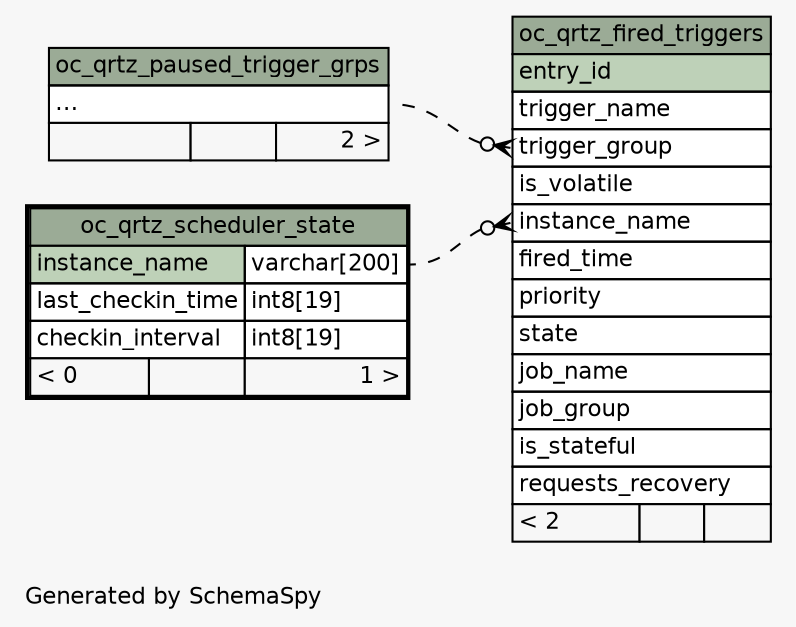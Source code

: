 // dot 2.28.0 on Windows Vista 6.0
// SchemaSpy rev 590
digraph "impliedTwoDegreesRelationshipsDiagram" {
  graph [
    rankdir="RL"
    bgcolor="#f7f7f7"
    label="\nGenerated by SchemaSpy"
    labeljust="l"
    nodesep="0.18"
    ranksep="0.46"
    fontname="Helvetica"
    fontsize="11"
  ];
  node [
    fontname="Helvetica"
    fontsize="11"
    shape="plaintext"
  ];
  edge [
    arrowsize="0.8"
  ];
  "oc_qrtz_fired_triggers":"instance_name":w -> "oc_qrtz_scheduler_state":"instance_name.type":e [arrowhead=none dir=back arrowtail=crowodot style=dashed];
  "oc_qrtz_fired_triggers":"trigger_group":w -> "oc_qrtz_paused_trigger_grps":"elipses":e [arrowhead=none dir=back arrowtail=crowodot style=dashed];
  "oc_qrtz_fired_triggers" [
    label=<
    <TABLE BORDER="0" CELLBORDER="1" CELLSPACING="0" BGCOLOR="#ffffff">
      <TR><TD COLSPAN="3" BGCOLOR="#9bab96" ALIGN="CENTER">oc_qrtz_fired_triggers</TD></TR>
      <TR><TD PORT="entry_id" COLSPAN="3" BGCOLOR="#bed1b8" ALIGN="LEFT">entry_id</TD></TR>
      <TR><TD PORT="trigger_name" COLSPAN="3" ALIGN="LEFT">trigger_name</TD></TR>
      <TR><TD PORT="trigger_group" COLSPAN="3" ALIGN="LEFT">trigger_group</TD></TR>
      <TR><TD PORT="is_volatile" COLSPAN="3" ALIGN="LEFT">is_volatile</TD></TR>
      <TR><TD PORT="instance_name" COLSPAN="3" ALIGN="LEFT">instance_name</TD></TR>
      <TR><TD PORT="fired_time" COLSPAN="3" ALIGN="LEFT">fired_time</TD></TR>
      <TR><TD PORT="priority" COLSPAN="3" ALIGN="LEFT">priority</TD></TR>
      <TR><TD PORT="state" COLSPAN="3" ALIGN="LEFT">state</TD></TR>
      <TR><TD PORT="job_name" COLSPAN="3" ALIGN="LEFT">job_name</TD></TR>
      <TR><TD PORT="job_group" COLSPAN="3" ALIGN="LEFT">job_group</TD></TR>
      <TR><TD PORT="is_stateful" COLSPAN="3" ALIGN="LEFT">is_stateful</TD></TR>
      <TR><TD PORT="requests_recovery" COLSPAN="3" ALIGN="LEFT">requests_recovery</TD></TR>
      <TR><TD ALIGN="LEFT" BGCOLOR="#f7f7f7">&lt; 2</TD><TD ALIGN="RIGHT" BGCOLOR="#f7f7f7">  </TD><TD ALIGN="RIGHT" BGCOLOR="#f7f7f7">  </TD></TR>
    </TABLE>>
    URL="oc_qrtz_fired_triggers.html"
    tooltip="oc_qrtz_fired_triggers"
  ];
  "oc_qrtz_paused_trigger_grps" [
    label=<
    <TABLE BORDER="0" CELLBORDER="1" CELLSPACING="0" BGCOLOR="#ffffff">
      <TR><TD COLSPAN="3" BGCOLOR="#9bab96" ALIGN="CENTER">oc_qrtz_paused_trigger_grps</TD></TR>
      <TR><TD PORT="elipses" COLSPAN="3" ALIGN="LEFT">...</TD></TR>
      <TR><TD ALIGN="LEFT" BGCOLOR="#f7f7f7">  </TD><TD ALIGN="RIGHT" BGCOLOR="#f7f7f7">  </TD><TD ALIGN="RIGHT" BGCOLOR="#f7f7f7">2 &gt;</TD></TR>
    </TABLE>>
    URL="oc_qrtz_paused_trigger_grps.html"
    tooltip="oc_qrtz_paused_trigger_grps"
  ];
  "oc_qrtz_scheduler_state" [
    label=<
    <TABLE BORDER="2" CELLBORDER="1" CELLSPACING="0" BGCOLOR="#ffffff">
      <TR><TD COLSPAN="3" BGCOLOR="#9bab96" ALIGN="CENTER">oc_qrtz_scheduler_state</TD></TR>
      <TR><TD PORT="instance_name" COLSPAN="2" BGCOLOR="#bed1b8" ALIGN="LEFT">instance_name</TD><TD PORT="instance_name.type" ALIGN="LEFT">varchar[200]</TD></TR>
      <TR><TD PORT="last_checkin_time" COLSPAN="2" ALIGN="LEFT">last_checkin_time</TD><TD PORT="last_checkin_time.type" ALIGN="LEFT">int8[19]</TD></TR>
      <TR><TD PORT="checkin_interval" COLSPAN="2" ALIGN="LEFT">checkin_interval</TD><TD PORT="checkin_interval.type" ALIGN="LEFT">int8[19]</TD></TR>
      <TR><TD ALIGN="LEFT" BGCOLOR="#f7f7f7">&lt; 0</TD><TD ALIGN="RIGHT" BGCOLOR="#f7f7f7">  </TD><TD ALIGN="RIGHT" BGCOLOR="#f7f7f7">1 &gt;</TD></TR>
    </TABLE>>
    URL="oc_qrtz_scheduler_state.html"
    tooltip="oc_qrtz_scheduler_state"
  ];
}
